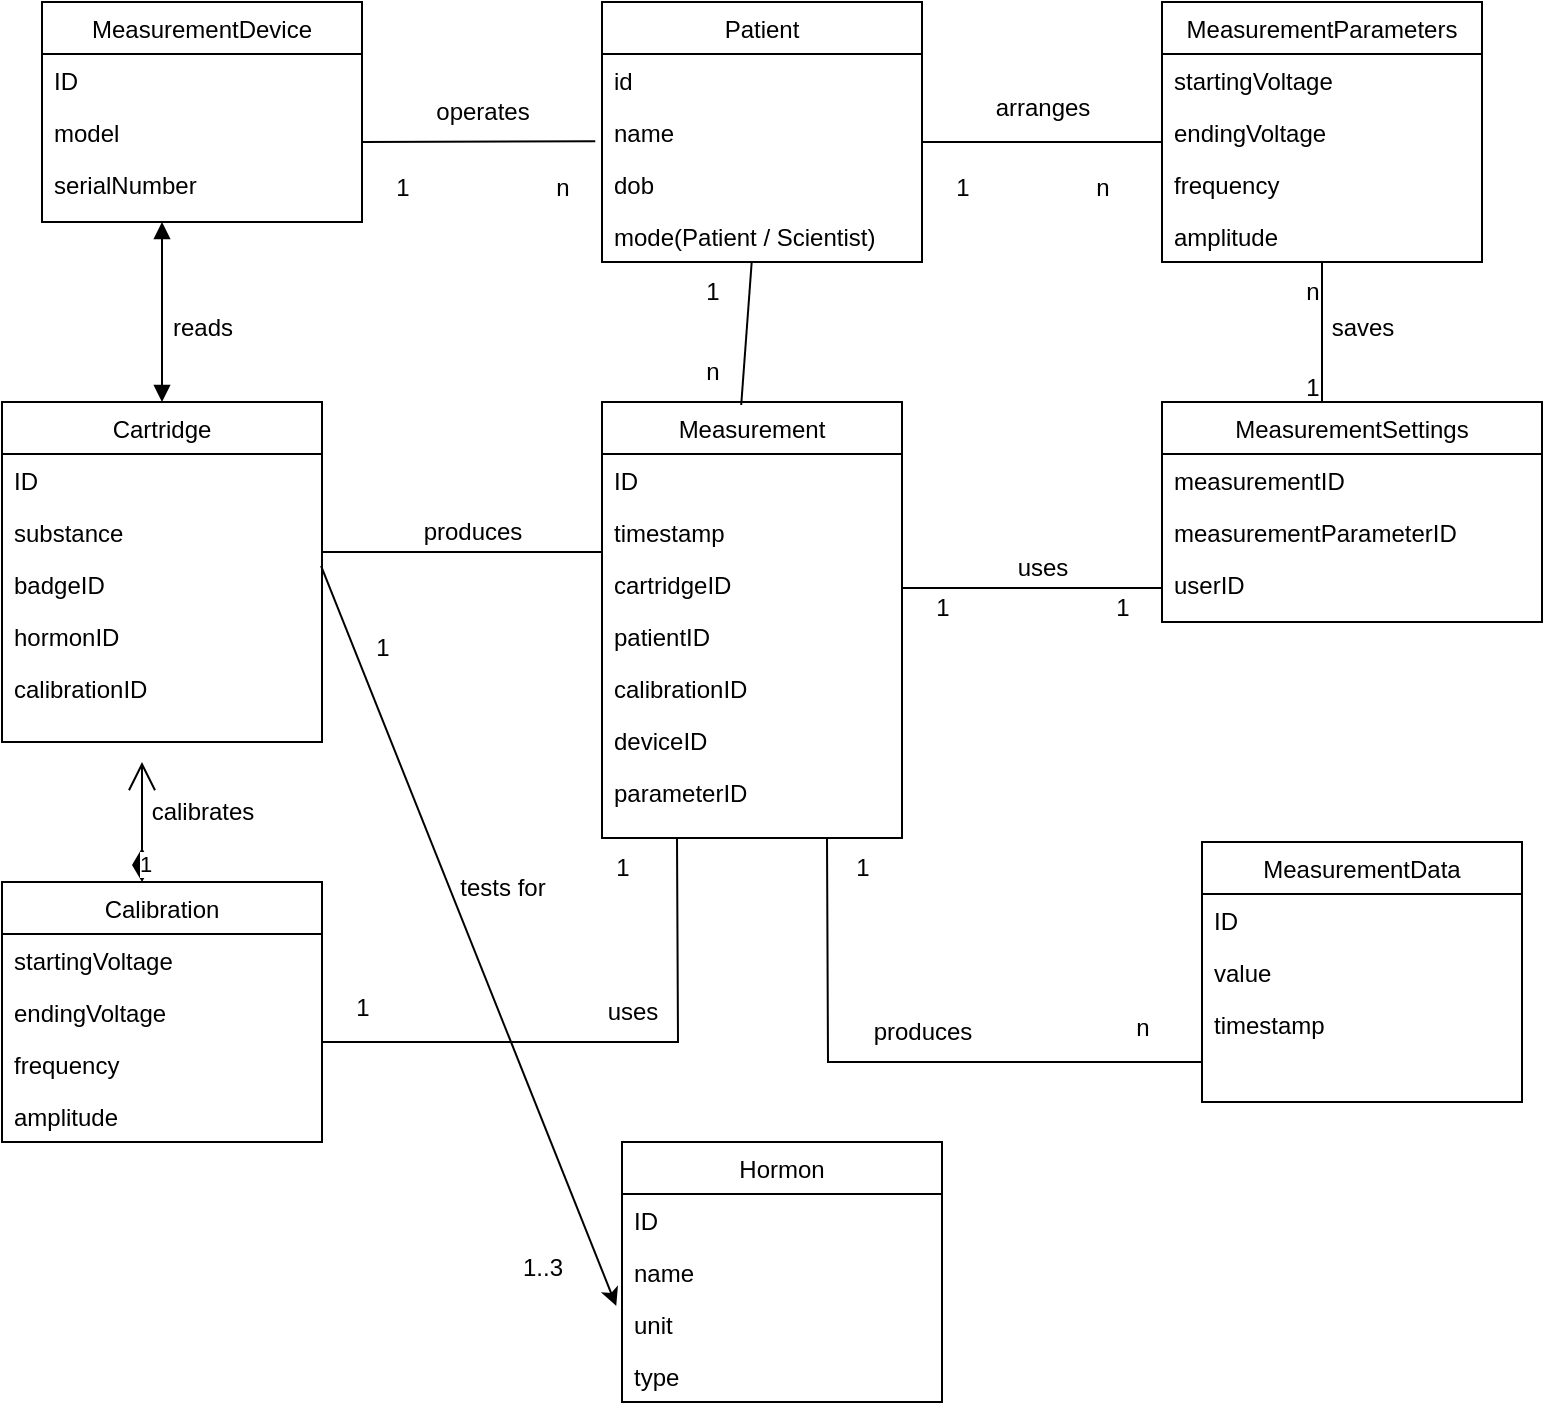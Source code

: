 <mxfile version="24.8.6">
  <diagram id="C5RBs43oDa-KdzZeNtuy" name="Page-1">
    <mxGraphModel dx="901" dy="765" grid="1" gridSize="10" guides="1" tooltips="1" connect="1" arrows="1" fold="1" page="1" pageScale="1" pageWidth="827" pageHeight="1169" math="0" shadow="0">
      <root>
        <mxCell id="WIyWlLk6GJQsqaUBKTNV-0" />
        <mxCell id="WIyWlLk6GJQsqaUBKTNV-1" parent="WIyWlLk6GJQsqaUBKTNV-0" />
        <mxCell id="zkfFHV4jXpPFQw0GAbJ--17" value="Patient" style="swimlane;fontStyle=0;align=center;verticalAlign=top;childLayout=stackLayout;horizontal=1;startSize=26;horizontalStack=0;resizeParent=1;resizeLast=0;collapsible=1;marginBottom=0;rounded=0;shadow=0;strokeWidth=1;" parent="WIyWlLk6GJQsqaUBKTNV-1" vertex="1">
          <mxGeometry x="320" y="40" width="160" height="130" as="geometry">
            <mxRectangle x="550" y="140" width="160" height="26" as="alternateBounds" />
          </mxGeometry>
        </mxCell>
        <mxCell id="zkfFHV4jXpPFQw0GAbJ--18" value="id" style="text;align=left;verticalAlign=top;spacingLeft=4;spacingRight=4;overflow=hidden;rotatable=0;points=[[0,0.5],[1,0.5]];portConstraint=eastwest;" parent="zkfFHV4jXpPFQw0GAbJ--17" vertex="1">
          <mxGeometry y="26" width="160" height="26" as="geometry" />
        </mxCell>
        <mxCell id="zkfFHV4jXpPFQw0GAbJ--19" value="name" style="text;align=left;verticalAlign=top;spacingLeft=4;spacingRight=4;overflow=hidden;rotatable=0;points=[[0,0.5],[1,0.5]];portConstraint=eastwest;rounded=0;shadow=0;html=0;" parent="zkfFHV4jXpPFQw0GAbJ--17" vertex="1">
          <mxGeometry y="52" width="160" height="26" as="geometry" />
        </mxCell>
        <mxCell id="zkfFHV4jXpPFQw0GAbJ--20" value="dob" style="text;align=left;verticalAlign=top;spacingLeft=4;spacingRight=4;overflow=hidden;rotatable=0;points=[[0,0.5],[1,0.5]];portConstraint=eastwest;rounded=0;shadow=0;html=0;" parent="zkfFHV4jXpPFQw0GAbJ--17" vertex="1">
          <mxGeometry y="78" width="160" height="26" as="geometry" />
        </mxCell>
        <mxCell id="zkfFHV4jXpPFQw0GAbJ--21" value="mode(Patient / Scientist)" style="text;align=left;verticalAlign=top;spacingLeft=4;spacingRight=4;overflow=hidden;rotatable=0;points=[[0,0.5],[1,0.5]];portConstraint=eastwest;rounded=0;shadow=0;html=0;" parent="zkfFHV4jXpPFQw0GAbJ--17" vertex="1">
          <mxGeometry y="104" width="160" height="26" as="geometry" />
        </mxCell>
        <mxCell id="aH8OqttfhF-Pt6mxeq3Q-0" value="Measurement" style="swimlane;fontStyle=0;align=center;verticalAlign=top;childLayout=stackLayout;horizontal=1;startSize=26;horizontalStack=0;resizeParent=1;resizeLast=0;collapsible=1;marginBottom=0;rounded=0;shadow=0;strokeWidth=1;" parent="WIyWlLk6GJQsqaUBKTNV-1" vertex="1">
          <mxGeometry x="320" y="240" width="150" height="218" as="geometry">
            <mxRectangle x="550" y="140" width="160" height="26" as="alternateBounds" />
          </mxGeometry>
        </mxCell>
        <mxCell id="aH8OqttfhF-Pt6mxeq3Q-1" value="ID" style="text;align=left;verticalAlign=top;spacingLeft=4;spacingRight=4;overflow=hidden;rotatable=0;points=[[0,0.5],[1,0.5]];portConstraint=eastwest;" parent="aH8OqttfhF-Pt6mxeq3Q-0" vertex="1">
          <mxGeometry y="26" width="150" height="26" as="geometry" />
        </mxCell>
        <mxCell id="aH8OqttfhF-Pt6mxeq3Q-2" value="timestamp" style="text;align=left;verticalAlign=top;spacingLeft=4;spacingRight=4;overflow=hidden;rotatable=0;points=[[0,0.5],[1,0.5]];portConstraint=eastwest;rounded=0;shadow=0;html=0;" parent="aH8OqttfhF-Pt6mxeq3Q-0" vertex="1">
          <mxGeometry y="52" width="150" height="26" as="geometry" />
        </mxCell>
        <mxCell id="aH8OqttfhF-Pt6mxeq3Q-4" value="cartridgeID" style="text;align=left;verticalAlign=top;spacingLeft=4;spacingRight=4;overflow=hidden;rotatable=0;points=[[0,0.5],[1,0.5]];portConstraint=eastwest;rounded=0;shadow=0;html=0;" parent="aH8OqttfhF-Pt6mxeq3Q-0" vertex="1">
          <mxGeometry y="78" width="150" height="26" as="geometry" />
        </mxCell>
        <mxCell id="aH8OqttfhF-Pt6mxeq3Q-5" value="patientID" style="text;align=left;verticalAlign=top;spacingLeft=4;spacingRight=4;overflow=hidden;rotatable=0;points=[[0,0.5],[1,0.5]];portConstraint=eastwest;rounded=0;shadow=0;html=0;" parent="aH8OqttfhF-Pt6mxeq3Q-0" vertex="1">
          <mxGeometry y="104" width="150" height="26" as="geometry" />
        </mxCell>
        <mxCell id="aH8OqttfhF-Pt6mxeq3Q-97" value="calibrationID" style="text;align=left;verticalAlign=top;spacingLeft=4;spacingRight=4;overflow=hidden;rotatable=0;points=[[0,0.5],[1,0.5]];portConstraint=eastwest;rounded=0;shadow=0;html=0;" parent="aH8OqttfhF-Pt6mxeq3Q-0" vertex="1">
          <mxGeometry y="130" width="150" height="26" as="geometry" />
        </mxCell>
        <mxCell id="aH8OqttfhF-Pt6mxeq3Q-98" value="deviceID" style="text;align=left;verticalAlign=top;spacingLeft=4;spacingRight=4;overflow=hidden;rotatable=0;points=[[0,0.5],[1,0.5]];portConstraint=eastwest;rounded=0;shadow=0;html=0;" parent="aH8OqttfhF-Pt6mxeq3Q-0" vertex="1">
          <mxGeometry y="156" width="150" height="26" as="geometry" />
        </mxCell>
        <mxCell id="aH8OqttfhF-Pt6mxeq3Q-104" value="parameterID" style="text;align=left;verticalAlign=top;spacingLeft=4;spacingRight=4;overflow=hidden;rotatable=0;points=[[0,0.5],[1,0.5]];portConstraint=eastwest;rounded=0;shadow=0;html=0;" parent="aH8OqttfhF-Pt6mxeq3Q-0" vertex="1">
          <mxGeometry y="182" width="150" height="26" as="geometry" />
        </mxCell>
        <mxCell id="aH8OqttfhF-Pt6mxeq3Q-9" value="Cartridge" style="swimlane;fontStyle=0;align=center;verticalAlign=top;childLayout=stackLayout;horizontal=1;startSize=26;horizontalStack=0;resizeParent=1;resizeLast=0;collapsible=1;marginBottom=0;rounded=0;shadow=0;strokeWidth=1;" parent="WIyWlLk6GJQsqaUBKTNV-1" vertex="1">
          <mxGeometry x="20" y="240" width="160" height="170" as="geometry">
            <mxRectangle x="550" y="140" width="160" height="26" as="alternateBounds" />
          </mxGeometry>
        </mxCell>
        <mxCell id="aH8OqttfhF-Pt6mxeq3Q-10" value="ID" style="text;align=left;verticalAlign=top;spacingLeft=4;spacingRight=4;overflow=hidden;rotatable=0;points=[[0,0.5],[1,0.5]];portConstraint=eastwest;" parent="aH8OqttfhF-Pt6mxeq3Q-9" vertex="1">
          <mxGeometry y="26" width="160" height="26" as="geometry" />
        </mxCell>
        <mxCell id="aH8OqttfhF-Pt6mxeq3Q-11" value="substance" style="text;align=left;verticalAlign=top;spacingLeft=4;spacingRight=4;overflow=hidden;rotatable=0;points=[[0,0.5],[1,0.5]];portConstraint=eastwest;rounded=0;shadow=0;html=0;" parent="aH8OqttfhF-Pt6mxeq3Q-9" vertex="1">
          <mxGeometry y="52" width="160" height="26" as="geometry" />
        </mxCell>
        <mxCell id="aH8OqttfhF-Pt6mxeq3Q-40" value="badgeID&#xa;" style="text;align=left;verticalAlign=top;spacingLeft=4;spacingRight=4;overflow=hidden;rotatable=0;points=[[0,0.5],[1,0.5]];portConstraint=eastwest;rounded=0;shadow=0;html=0;" parent="aH8OqttfhF-Pt6mxeq3Q-9" vertex="1">
          <mxGeometry y="78" width="160" height="26" as="geometry" />
        </mxCell>
        <mxCell id="aH8OqttfhF-Pt6mxeq3Q-41" value="hormonID" style="text;align=left;verticalAlign=top;spacingLeft=4;spacingRight=4;overflow=hidden;rotatable=0;points=[[0,0.5],[1,0.5]];portConstraint=eastwest;rounded=0;shadow=0;html=0;" parent="aH8OqttfhF-Pt6mxeq3Q-9" vertex="1">
          <mxGeometry y="104" width="160" height="26" as="geometry" />
        </mxCell>
        <mxCell id="aH8OqttfhF-Pt6mxeq3Q-96" value="calibrationID" style="text;align=left;verticalAlign=top;spacingLeft=4;spacingRight=4;overflow=hidden;rotatable=0;points=[[0,0.5],[1,0.5]];portConstraint=eastwest;rounded=0;shadow=0;html=0;" parent="aH8OqttfhF-Pt6mxeq3Q-9" vertex="1">
          <mxGeometry y="130" width="160" height="26" as="geometry" />
        </mxCell>
        <mxCell id="aH8OqttfhF-Pt6mxeq3Q-22" value="MeasurementData" style="swimlane;fontStyle=0;align=center;verticalAlign=top;childLayout=stackLayout;horizontal=1;startSize=26;horizontalStack=0;resizeParent=1;resizeLast=0;collapsible=1;marginBottom=0;rounded=0;shadow=0;strokeWidth=1;" parent="WIyWlLk6GJQsqaUBKTNV-1" vertex="1">
          <mxGeometry x="620" y="460" width="160" height="130" as="geometry">
            <mxRectangle x="550" y="140" width="160" height="26" as="alternateBounds" />
          </mxGeometry>
        </mxCell>
        <mxCell id="aH8OqttfhF-Pt6mxeq3Q-23" value="ID" style="text;align=left;verticalAlign=top;spacingLeft=4;spacingRight=4;overflow=hidden;rotatable=0;points=[[0,0.5],[1,0.5]];portConstraint=eastwest;" parent="aH8OqttfhF-Pt6mxeq3Q-22" vertex="1">
          <mxGeometry y="26" width="160" height="26" as="geometry" />
        </mxCell>
        <mxCell id="aH8OqttfhF-Pt6mxeq3Q-24" value="value" style="text;align=left;verticalAlign=top;spacingLeft=4;spacingRight=4;overflow=hidden;rotatable=0;points=[[0,0.5],[1,0.5]];portConstraint=eastwest;rounded=0;shadow=0;html=0;" parent="aH8OqttfhF-Pt6mxeq3Q-22" vertex="1">
          <mxGeometry y="52" width="160" height="26" as="geometry" />
        </mxCell>
        <mxCell id="aH8OqttfhF-Pt6mxeq3Q-25" value="timestamp" style="text;align=left;verticalAlign=top;spacingLeft=4;spacingRight=4;overflow=hidden;rotatable=0;points=[[0,0.5],[1,0.5]];portConstraint=eastwest;rounded=0;shadow=0;html=0;" parent="aH8OqttfhF-Pt6mxeq3Q-22" vertex="1">
          <mxGeometry y="78" width="160" height="26" as="geometry" />
        </mxCell>
        <mxCell id="aH8OqttfhF-Pt6mxeq3Q-33" value="MeasurementDevice" style="swimlane;fontStyle=0;align=center;verticalAlign=top;childLayout=stackLayout;horizontal=1;startSize=26;horizontalStack=0;resizeParent=1;resizeLast=0;collapsible=1;marginBottom=0;rounded=0;shadow=0;strokeWidth=1;" parent="WIyWlLk6GJQsqaUBKTNV-1" vertex="1">
          <mxGeometry x="40" y="40" width="160" height="110" as="geometry">
            <mxRectangle x="550" y="140" width="160" height="26" as="alternateBounds" />
          </mxGeometry>
        </mxCell>
        <mxCell id="aH8OqttfhF-Pt6mxeq3Q-34" value="ID" style="text;align=left;verticalAlign=top;spacingLeft=4;spacingRight=4;overflow=hidden;rotatable=0;points=[[0,0.5],[1,0.5]];portConstraint=eastwest;" parent="aH8OqttfhF-Pt6mxeq3Q-33" vertex="1">
          <mxGeometry y="26" width="160" height="26" as="geometry" />
        </mxCell>
        <mxCell id="aH8OqttfhF-Pt6mxeq3Q-35" value="model" style="text;align=left;verticalAlign=top;spacingLeft=4;spacingRight=4;overflow=hidden;rotatable=0;points=[[0,0.5],[1,0.5]];portConstraint=eastwest;rounded=0;shadow=0;html=0;" parent="aH8OqttfhF-Pt6mxeq3Q-33" vertex="1">
          <mxGeometry y="52" width="160" height="26" as="geometry" />
        </mxCell>
        <mxCell id="aH8OqttfhF-Pt6mxeq3Q-36" value="serialNumber" style="text;align=left;verticalAlign=top;spacingLeft=4;spacingRight=4;overflow=hidden;rotatable=0;points=[[0,0.5],[1,0.5]];portConstraint=eastwest;rounded=0;shadow=0;html=0;" parent="aH8OqttfhF-Pt6mxeq3Q-33" vertex="1">
          <mxGeometry y="78" width="160" height="26" as="geometry" />
        </mxCell>
        <mxCell id="aH8OqttfhF-Pt6mxeq3Q-42" value="MeasurementSettings" style="swimlane;fontStyle=0;align=center;verticalAlign=top;childLayout=stackLayout;horizontal=1;startSize=26;horizontalStack=0;resizeParent=1;resizeLast=0;collapsible=1;marginBottom=0;rounded=0;shadow=0;strokeWidth=1;" parent="WIyWlLk6GJQsqaUBKTNV-1" vertex="1">
          <mxGeometry x="600" y="240" width="190" height="110" as="geometry">
            <mxRectangle x="550" y="140" width="160" height="26" as="alternateBounds" />
          </mxGeometry>
        </mxCell>
        <mxCell id="aH8OqttfhF-Pt6mxeq3Q-44" value="measurementID" style="text;align=left;verticalAlign=top;spacingLeft=4;spacingRight=4;overflow=hidden;rotatable=0;points=[[0,0.5],[1,0.5]];portConstraint=eastwest;rounded=0;shadow=0;html=0;" parent="aH8OqttfhF-Pt6mxeq3Q-42" vertex="1">
          <mxGeometry y="26" width="190" height="26" as="geometry" />
        </mxCell>
        <mxCell id="aH8OqttfhF-Pt6mxeq3Q-45" value="measurementParameterID" style="text;align=left;verticalAlign=top;spacingLeft=4;spacingRight=4;overflow=hidden;rotatable=0;points=[[0,0.5],[1,0.5]];portConstraint=eastwest;rounded=0;shadow=0;html=0;" parent="aH8OqttfhF-Pt6mxeq3Q-42" vertex="1">
          <mxGeometry y="52" width="190" height="26" as="geometry" />
        </mxCell>
        <mxCell id="aH8OqttfhF-Pt6mxeq3Q-52" value="userID" style="text;align=left;verticalAlign=top;spacingLeft=4;spacingRight=4;overflow=hidden;rotatable=0;points=[[0,0.5],[1,0.5]];portConstraint=eastwest;rounded=0;shadow=0;html=0;" parent="aH8OqttfhF-Pt6mxeq3Q-42" vertex="1">
          <mxGeometry y="78" width="190" height="26" as="geometry" />
        </mxCell>
        <mxCell id="aH8OqttfhF-Pt6mxeq3Q-46" value="MeasurementParameters" style="swimlane;fontStyle=0;align=center;verticalAlign=top;childLayout=stackLayout;horizontal=1;startSize=26;horizontalStack=0;resizeParent=1;resizeLast=0;collapsible=1;marginBottom=0;rounded=0;shadow=0;strokeWidth=1;" parent="WIyWlLk6GJQsqaUBKTNV-1" vertex="1">
          <mxGeometry x="600" y="40" width="160" height="130" as="geometry">
            <mxRectangle x="550" y="140" width="160" height="26" as="alternateBounds" />
          </mxGeometry>
        </mxCell>
        <mxCell id="aH8OqttfhF-Pt6mxeq3Q-47" value="startingVoltage" style="text;align=left;verticalAlign=top;spacingLeft=4;spacingRight=4;overflow=hidden;rotatable=0;points=[[0,0.5],[1,0.5]];portConstraint=eastwest;" parent="aH8OqttfhF-Pt6mxeq3Q-46" vertex="1">
          <mxGeometry y="26" width="160" height="26" as="geometry" />
        </mxCell>
        <mxCell id="aH8OqttfhF-Pt6mxeq3Q-48" value="endingVoltage" style="text;align=left;verticalAlign=top;spacingLeft=4;spacingRight=4;overflow=hidden;rotatable=0;points=[[0,0.5],[1,0.5]];portConstraint=eastwest;rounded=0;shadow=0;html=0;" parent="aH8OqttfhF-Pt6mxeq3Q-46" vertex="1">
          <mxGeometry y="52" width="160" height="26" as="geometry" />
        </mxCell>
        <mxCell id="aH8OqttfhF-Pt6mxeq3Q-49" value="frequency" style="text;align=left;verticalAlign=top;spacingLeft=4;spacingRight=4;overflow=hidden;rotatable=0;points=[[0,0.5],[1,0.5]];portConstraint=eastwest;rounded=0;shadow=0;html=0;" parent="aH8OqttfhF-Pt6mxeq3Q-46" vertex="1">
          <mxGeometry y="78" width="160" height="26" as="geometry" />
        </mxCell>
        <mxCell id="aH8OqttfhF-Pt6mxeq3Q-50" value="amplitude" style="text;align=left;verticalAlign=top;spacingLeft=4;spacingRight=4;overflow=hidden;rotatable=0;points=[[0,0.5],[1,0.5]];portConstraint=eastwest;rounded=0;shadow=0;html=0;" parent="aH8OqttfhF-Pt6mxeq3Q-46" vertex="1">
          <mxGeometry y="104" width="160" height="26" as="geometry" />
        </mxCell>
        <mxCell id="aH8OqttfhF-Pt6mxeq3Q-53" value="Hormon" style="swimlane;fontStyle=0;align=center;verticalAlign=top;childLayout=stackLayout;horizontal=1;startSize=26;horizontalStack=0;resizeParent=1;resizeLast=0;collapsible=1;marginBottom=0;rounded=0;shadow=0;strokeWidth=1;" parent="WIyWlLk6GJQsqaUBKTNV-1" vertex="1">
          <mxGeometry x="330" y="610" width="160" height="130" as="geometry">
            <mxRectangle x="550" y="140" width="160" height="26" as="alternateBounds" />
          </mxGeometry>
        </mxCell>
        <mxCell id="aH8OqttfhF-Pt6mxeq3Q-54" value="ID" style="text;align=left;verticalAlign=top;spacingLeft=4;spacingRight=4;overflow=hidden;rotatable=0;points=[[0,0.5],[1,0.5]];portConstraint=eastwest;" parent="aH8OqttfhF-Pt6mxeq3Q-53" vertex="1">
          <mxGeometry y="26" width="160" height="26" as="geometry" />
        </mxCell>
        <mxCell id="aH8OqttfhF-Pt6mxeq3Q-55" value="name" style="text;align=left;verticalAlign=top;spacingLeft=4;spacingRight=4;overflow=hidden;rotatable=0;points=[[0,0.5],[1,0.5]];portConstraint=eastwest;rounded=0;shadow=0;html=0;" parent="aH8OqttfhF-Pt6mxeq3Q-53" vertex="1">
          <mxGeometry y="52" width="160" height="26" as="geometry" />
        </mxCell>
        <mxCell id="aH8OqttfhF-Pt6mxeq3Q-56" value="unit" style="text;align=left;verticalAlign=top;spacingLeft=4;spacingRight=4;overflow=hidden;rotatable=0;points=[[0,0.5],[1,0.5]];portConstraint=eastwest;rounded=0;shadow=0;html=0;" parent="aH8OqttfhF-Pt6mxeq3Q-53" vertex="1">
          <mxGeometry y="78" width="160" height="26" as="geometry" />
        </mxCell>
        <mxCell id="aH8OqttfhF-Pt6mxeq3Q-57" value="type" style="text;align=left;verticalAlign=top;spacingLeft=4;spacingRight=4;overflow=hidden;rotatable=0;points=[[0,0.5],[1,0.5]];portConstraint=eastwest;rounded=0;shadow=0;html=0;" parent="aH8OqttfhF-Pt6mxeq3Q-53" vertex="1">
          <mxGeometry y="104" width="160" height="26" as="geometry" />
        </mxCell>
        <mxCell id="aH8OqttfhF-Pt6mxeq3Q-59" value="" style="endArrow=classic;html=1;rounded=0;entryX=-0.018;entryY=0.152;entryDx=0;entryDy=0;exitX=0.997;exitY=0.152;exitDx=0;exitDy=0;exitPerimeter=0;entryPerimeter=0;" parent="WIyWlLk6GJQsqaUBKTNV-1" source="aH8OqttfhF-Pt6mxeq3Q-40" target="aH8OqttfhF-Pt6mxeq3Q-56" edge="1">
          <mxGeometry width="50" height="50" relative="1" as="geometry">
            <mxPoint x="100" y="490" as="sourcePoint" />
            <mxPoint x="100" y="560" as="targetPoint" />
          </mxGeometry>
        </mxCell>
        <mxCell id="aH8OqttfhF-Pt6mxeq3Q-70" value="Calibration" style="swimlane;fontStyle=0;align=center;verticalAlign=top;childLayout=stackLayout;horizontal=1;startSize=26;horizontalStack=0;resizeParent=1;resizeLast=0;collapsible=1;marginBottom=0;rounded=0;shadow=0;strokeWidth=1;" parent="WIyWlLk6GJQsqaUBKTNV-1" vertex="1">
          <mxGeometry x="20" y="480" width="160" height="130" as="geometry">
            <mxRectangle x="550" y="140" width="160" height="26" as="alternateBounds" />
          </mxGeometry>
        </mxCell>
        <mxCell id="aH8OqttfhF-Pt6mxeq3Q-101" value="1" style="endArrow=open;html=1;endSize=12;startArrow=diamondThin;startSize=14;startFill=1;edgeStyle=orthogonalEdgeStyle;align=left;verticalAlign=bottom;rounded=0;" parent="aH8OqttfhF-Pt6mxeq3Q-70" edge="1">
          <mxGeometry x="-1" y="3" relative="1" as="geometry">
            <mxPoint x="70" as="sourcePoint" />
            <mxPoint x="70" y="-60" as="targetPoint" />
          </mxGeometry>
        </mxCell>
        <mxCell id="aH8OqttfhF-Pt6mxeq3Q-71" value="startingVoltage" style="text;align=left;verticalAlign=top;spacingLeft=4;spacingRight=4;overflow=hidden;rotatable=0;points=[[0,0.5],[1,0.5]];portConstraint=eastwest;" parent="aH8OqttfhF-Pt6mxeq3Q-70" vertex="1">
          <mxGeometry y="26" width="160" height="26" as="geometry" />
        </mxCell>
        <mxCell id="aH8OqttfhF-Pt6mxeq3Q-72" value="endingVoltage" style="text;align=left;verticalAlign=top;spacingLeft=4;spacingRight=4;overflow=hidden;rotatable=0;points=[[0,0.5],[1,0.5]];portConstraint=eastwest;rounded=0;shadow=0;html=0;" parent="aH8OqttfhF-Pt6mxeq3Q-70" vertex="1">
          <mxGeometry y="52" width="160" height="26" as="geometry" />
        </mxCell>
        <mxCell id="aH8OqttfhF-Pt6mxeq3Q-73" value="frequency" style="text;align=left;verticalAlign=top;spacingLeft=4;spacingRight=4;overflow=hidden;rotatable=0;points=[[0,0.5],[1,0.5]];portConstraint=eastwest;rounded=0;shadow=0;html=0;" parent="aH8OqttfhF-Pt6mxeq3Q-70" vertex="1">
          <mxGeometry y="78" width="160" height="26" as="geometry" />
        </mxCell>
        <mxCell id="aH8OqttfhF-Pt6mxeq3Q-74" value="amplitude" style="text;align=left;verticalAlign=top;spacingLeft=4;spacingRight=4;overflow=hidden;rotatable=0;points=[[0,0.5],[1,0.5]];portConstraint=eastwest;rounded=0;shadow=0;html=0;" parent="aH8OqttfhF-Pt6mxeq3Q-70" vertex="1">
          <mxGeometry y="104" width="160" height="26" as="geometry" />
        </mxCell>
        <mxCell id="aH8OqttfhF-Pt6mxeq3Q-84" value="operates" style="text;html=1;align=center;verticalAlign=middle;resizable=0;points=[];autosize=1;strokeColor=none;fillColor=none;" parent="WIyWlLk6GJQsqaUBKTNV-1" vertex="1">
          <mxGeometry x="225" y="80" width="70" height="30" as="geometry" />
        </mxCell>
        <mxCell id="aH8OqttfhF-Pt6mxeq3Q-86" value="reads" style="text;html=1;align=center;verticalAlign=middle;resizable=0;points=[];autosize=1;strokeColor=none;fillColor=none;" parent="WIyWlLk6GJQsqaUBKTNV-1" vertex="1">
          <mxGeometry x="95" y="188" width="50" height="30" as="geometry" />
        </mxCell>
        <mxCell id="aH8OqttfhF-Pt6mxeq3Q-89" value="arranges" style="text;html=1;align=center;verticalAlign=middle;resizable=0;points=[];autosize=1;strokeColor=none;fillColor=none;" parent="WIyWlLk6GJQsqaUBKTNV-1" vertex="1">
          <mxGeometry x="505" y="78" width="70" height="30" as="geometry" />
        </mxCell>
        <mxCell id="aH8OqttfhF-Pt6mxeq3Q-93" value="uses" style="text;html=1;align=center;verticalAlign=middle;resizable=0;points=[];autosize=1;strokeColor=none;fillColor=none;" parent="WIyWlLk6GJQsqaUBKTNV-1" vertex="1">
          <mxGeometry x="515" y="308" width="50" height="30" as="geometry" />
        </mxCell>
        <mxCell id="aH8OqttfhF-Pt6mxeq3Q-95" value="saves" style="text;html=1;align=center;verticalAlign=middle;resizable=0;points=[];autosize=1;strokeColor=none;fillColor=none;" parent="WIyWlLk6GJQsqaUBKTNV-1" vertex="1">
          <mxGeometry x="675" y="188" width="50" height="30" as="geometry" />
        </mxCell>
        <mxCell id="aH8OqttfhF-Pt6mxeq3Q-100" value="uses" style="text;html=1;align=center;verticalAlign=middle;resizable=0;points=[];autosize=1;strokeColor=none;fillColor=none;" parent="WIyWlLk6GJQsqaUBKTNV-1" vertex="1">
          <mxGeometry x="310" y="530" width="50" height="30" as="geometry" />
        </mxCell>
        <mxCell id="aH8OqttfhF-Pt6mxeq3Q-102" value="calibrates" style="text;html=1;align=center;verticalAlign=middle;resizable=0;points=[];autosize=1;strokeColor=none;fillColor=none;" parent="WIyWlLk6GJQsqaUBKTNV-1" vertex="1">
          <mxGeometry x="85" y="430" width="70" height="30" as="geometry" />
        </mxCell>
        <mxCell id="aH8OqttfhF-Pt6mxeq3Q-103" value="produces" style="text;html=1;align=center;verticalAlign=middle;resizable=0;points=[];autosize=1;strokeColor=none;fillColor=none;" parent="WIyWlLk6GJQsqaUBKTNV-1" vertex="1">
          <mxGeometry x="220" y="290" width="70" height="30" as="geometry" />
        </mxCell>
        <mxCell id="aH8OqttfhF-Pt6mxeq3Q-109" value="produces" style="text;html=1;align=center;verticalAlign=middle;resizable=0;points=[];autosize=1;strokeColor=none;fillColor=none;" parent="WIyWlLk6GJQsqaUBKTNV-1" vertex="1">
          <mxGeometry x="445" y="540" width="70" height="30" as="geometry" />
        </mxCell>
        <mxCell id="GYmtbq4fOaHwoR4TSEQ_-0" value="" style="endArrow=block;startArrow=block;endFill=1;startFill=1;html=1;rounded=0;entryX=0.5;entryY=0;entryDx=0;entryDy=0;" edge="1" parent="WIyWlLk6GJQsqaUBKTNV-1" target="aH8OqttfhF-Pt6mxeq3Q-9">
          <mxGeometry width="160" relative="1" as="geometry">
            <mxPoint x="100" y="150" as="sourcePoint" />
            <mxPoint x="265" y="150" as="targetPoint" />
          </mxGeometry>
        </mxCell>
        <mxCell id="GYmtbq4fOaHwoR4TSEQ_-8" value="1" style="text;html=1;align=center;verticalAlign=middle;resizable=0;points=[];autosize=1;strokeColor=none;fillColor=none;" vertex="1" parent="WIyWlLk6GJQsqaUBKTNV-1">
          <mxGeometry x="360" y="170" width="30" height="30" as="geometry" />
        </mxCell>
        <mxCell id="GYmtbq4fOaHwoR4TSEQ_-9" value="n" style="text;html=1;align=center;verticalAlign=middle;resizable=0;points=[];autosize=1;strokeColor=none;fillColor=none;rotation=0;" vertex="1" parent="WIyWlLk6GJQsqaUBKTNV-1">
          <mxGeometry x="360" y="210" width="30" height="30" as="geometry" />
        </mxCell>
        <mxCell id="GYmtbq4fOaHwoR4TSEQ_-12" value="" style="endArrow=none;html=1;rounded=0;entryX=0.468;entryY=0.985;entryDx=0;entryDy=0;entryPerimeter=0;exitX=0.464;exitY=0.007;exitDx=0;exitDy=0;exitPerimeter=0;" edge="1" parent="WIyWlLk6GJQsqaUBKTNV-1" source="aH8OqttfhF-Pt6mxeq3Q-0" target="zkfFHV4jXpPFQw0GAbJ--21">
          <mxGeometry relative="1" as="geometry">
            <mxPoint x="390" y="239.67" as="sourcePoint" />
            <mxPoint x="550" y="239.67" as="targetPoint" />
          </mxGeometry>
        </mxCell>
        <mxCell id="GYmtbq4fOaHwoR4TSEQ_-13" value="" style="line;strokeWidth=1;rotatable=0;dashed=0;labelPosition=right;align=left;verticalAlign=middle;spacingTop=0;spacingLeft=6;points=[];portConstraint=eastwest;" vertex="1" parent="WIyWlLk6GJQsqaUBKTNV-1">
          <mxGeometry x="470" y="328" width="130" height="10" as="geometry" />
        </mxCell>
        <mxCell id="GYmtbq4fOaHwoR4TSEQ_-20" value="" style="endArrow=none;html=1;rounded=0;" edge="1" parent="WIyWlLk6GJQsqaUBKTNV-1">
          <mxGeometry relative="1" as="geometry">
            <mxPoint x="680" y="170" as="sourcePoint" />
            <mxPoint x="680" y="240" as="targetPoint" />
          </mxGeometry>
        </mxCell>
        <mxCell id="GYmtbq4fOaHwoR4TSEQ_-21" value="n" style="text;html=1;align=center;verticalAlign=middle;resizable=0;points=[];autosize=1;strokeColor=none;fillColor=none;" vertex="1" parent="WIyWlLk6GJQsqaUBKTNV-1">
          <mxGeometry x="660" y="170" width="30" height="30" as="geometry" />
        </mxCell>
        <mxCell id="GYmtbq4fOaHwoR4TSEQ_-22" value="1" style="text;html=1;align=center;verticalAlign=middle;resizable=0;points=[];autosize=1;strokeColor=none;fillColor=none;" vertex="1" parent="WIyWlLk6GJQsqaUBKTNV-1">
          <mxGeometry x="660" y="218" width="30" height="30" as="geometry" />
        </mxCell>
        <mxCell id="GYmtbq4fOaHwoR4TSEQ_-23" value="" style="endArrow=none;html=1;rounded=0;entryX=-0.021;entryY=0.678;entryDx=0;entryDy=0;entryPerimeter=0;" edge="1" parent="WIyWlLk6GJQsqaUBKTNV-1" target="zkfFHV4jXpPFQw0GAbJ--19">
          <mxGeometry relative="1" as="geometry">
            <mxPoint x="200" y="110" as="sourcePoint" />
            <mxPoint x="310" y="110" as="targetPoint" />
          </mxGeometry>
        </mxCell>
        <mxCell id="GYmtbq4fOaHwoR4TSEQ_-24" value="1" style="text;html=1;align=center;verticalAlign=middle;resizable=0;points=[];autosize=1;strokeColor=none;fillColor=none;" vertex="1" parent="WIyWlLk6GJQsqaUBKTNV-1">
          <mxGeometry x="205" y="118" width="30" height="30" as="geometry" />
        </mxCell>
        <mxCell id="GYmtbq4fOaHwoR4TSEQ_-25" value="n" style="text;html=1;align=center;verticalAlign=middle;resizable=0;points=[];autosize=1;strokeColor=none;fillColor=none;" vertex="1" parent="WIyWlLk6GJQsqaUBKTNV-1">
          <mxGeometry x="285" y="118" width="30" height="30" as="geometry" />
        </mxCell>
        <mxCell id="GYmtbq4fOaHwoR4TSEQ_-26" value="" style="line;strokeWidth=1;rotatable=0;dashed=0;labelPosition=right;align=left;verticalAlign=middle;spacingTop=0;spacingLeft=6;points=[];portConstraint=eastwest;" vertex="1" parent="WIyWlLk6GJQsqaUBKTNV-1">
          <mxGeometry x="180" y="310" width="140" height="10" as="geometry" />
        </mxCell>
        <mxCell id="GYmtbq4fOaHwoR4TSEQ_-28" value="" style="endArrow=none;html=1;rounded=0;entryX=0.25;entryY=1;entryDx=0;entryDy=0;" edge="1" parent="WIyWlLk6GJQsqaUBKTNV-1" target="aH8OqttfhF-Pt6mxeq3Q-0">
          <mxGeometry relative="1" as="geometry">
            <mxPoint x="180" y="560" as="sourcePoint" />
            <mxPoint x="340" y="560" as="targetPoint" />
            <Array as="points">
              <mxPoint x="358" y="560" />
            </Array>
          </mxGeometry>
        </mxCell>
        <mxCell id="GYmtbq4fOaHwoR4TSEQ_-29" value="1..3" style="text;html=1;align=center;verticalAlign=middle;resizable=0;points=[];autosize=1;strokeColor=none;fillColor=none;" vertex="1" parent="WIyWlLk6GJQsqaUBKTNV-1">
          <mxGeometry x="270" y="658" width="40" height="30" as="geometry" />
        </mxCell>
        <mxCell id="GYmtbq4fOaHwoR4TSEQ_-30" value="1" style="text;html=1;align=center;verticalAlign=middle;resizable=0;points=[];autosize=1;strokeColor=none;fillColor=none;" vertex="1" parent="WIyWlLk6GJQsqaUBKTNV-1">
          <mxGeometry x="195" y="348" width="30" height="30" as="geometry" />
        </mxCell>
        <mxCell id="GYmtbq4fOaHwoR4TSEQ_-31" value="1" style="text;html=1;align=center;verticalAlign=middle;resizable=0;points=[];autosize=1;strokeColor=none;fillColor=none;" vertex="1" parent="WIyWlLk6GJQsqaUBKTNV-1">
          <mxGeometry x="565" y="328" width="30" height="30" as="geometry" />
        </mxCell>
        <mxCell id="GYmtbq4fOaHwoR4TSEQ_-32" value="1" style="text;html=1;align=center;verticalAlign=middle;resizable=0;points=[];autosize=1;strokeColor=none;fillColor=none;" vertex="1" parent="WIyWlLk6GJQsqaUBKTNV-1">
          <mxGeometry x="475" y="328" width="30" height="30" as="geometry" />
        </mxCell>
        <mxCell id="GYmtbq4fOaHwoR4TSEQ_-33" value="" style="endArrow=none;html=1;rounded=0;exitX=0.75;exitY=1;exitDx=0;exitDy=0;" edge="1" parent="WIyWlLk6GJQsqaUBKTNV-1" source="aH8OqttfhF-Pt6mxeq3Q-0">
          <mxGeometry relative="1" as="geometry">
            <mxPoint x="430" y="570" as="sourcePoint" />
            <mxPoint x="620" y="570" as="targetPoint" />
            <Array as="points">
              <mxPoint x="433" y="570" />
            </Array>
          </mxGeometry>
        </mxCell>
        <mxCell id="GYmtbq4fOaHwoR4TSEQ_-34" value="1" style="text;html=1;align=center;verticalAlign=middle;resizable=0;points=[];autosize=1;strokeColor=none;fillColor=none;" vertex="1" parent="WIyWlLk6GJQsqaUBKTNV-1">
          <mxGeometry x="435" y="458" width="30" height="30" as="geometry" />
        </mxCell>
        <mxCell id="GYmtbq4fOaHwoR4TSEQ_-35" value="n" style="text;html=1;align=center;verticalAlign=middle;resizable=0;points=[];autosize=1;strokeColor=none;fillColor=none;" vertex="1" parent="WIyWlLk6GJQsqaUBKTNV-1">
          <mxGeometry x="575" y="538" width="30" height="30" as="geometry" />
        </mxCell>
        <mxCell id="GYmtbq4fOaHwoR4TSEQ_-36" value="" style="endArrow=none;html=1;rounded=0;" edge="1" parent="WIyWlLk6GJQsqaUBKTNV-1">
          <mxGeometry relative="1" as="geometry">
            <mxPoint x="480" y="110" as="sourcePoint" />
            <mxPoint x="600" y="110" as="targetPoint" />
          </mxGeometry>
        </mxCell>
        <mxCell id="GYmtbq4fOaHwoR4TSEQ_-37" value="1" style="text;html=1;align=center;verticalAlign=middle;resizable=0;points=[];autosize=1;strokeColor=none;fillColor=none;" vertex="1" parent="WIyWlLk6GJQsqaUBKTNV-1">
          <mxGeometry x="485" y="118" width="30" height="30" as="geometry" />
        </mxCell>
        <mxCell id="GYmtbq4fOaHwoR4TSEQ_-38" value="n" style="text;html=1;align=center;verticalAlign=middle;resizable=0;points=[];autosize=1;strokeColor=none;fillColor=none;" vertex="1" parent="WIyWlLk6GJQsqaUBKTNV-1">
          <mxGeometry x="555" y="118" width="30" height="30" as="geometry" />
        </mxCell>
        <mxCell id="GYmtbq4fOaHwoR4TSEQ_-39" value="1" style="text;html=1;align=center;verticalAlign=middle;resizable=0;points=[];autosize=1;strokeColor=none;fillColor=none;" vertex="1" parent="WIyWlLk6GJQsqaUBKTNV-1">
          <mxGeometry x="185" y="528" width="30" height="30" as="geometry" />
        </mxCell>
        <mxCell id="GYmtbq4fOaHwoR4TSEQ_-40" value="1" style="text;html=1;align=center;verticalAlign=middle;resizable=0;points=[];autosize=1;strokeColor=none;fillColor=none;" vertex="1" parent="WIyWlLk6GJQsqaUBKTNV-1">
          <mxGeometry x="315" y="458" width="30" height="30" as="geometry" />
        </mxCell>
        <mxCell id="GYmtbq4fOaHwoR4TSEQ_-41" value="tests for" style="text;html=1;align=center;verticalAlign=middle;resizable=0;points=[];autosize=1;strokeColor=none;fillColor=none;" vertex="1" parent="WIyWlLk6GJQsqaUBKTNV-1">
          <mxGeometry x="235" y="468" width="70" height="30" as="geometry" />
        </mxCell>
      </root>
    </mxGraphModel>
  </diagram>
</mxfile>
